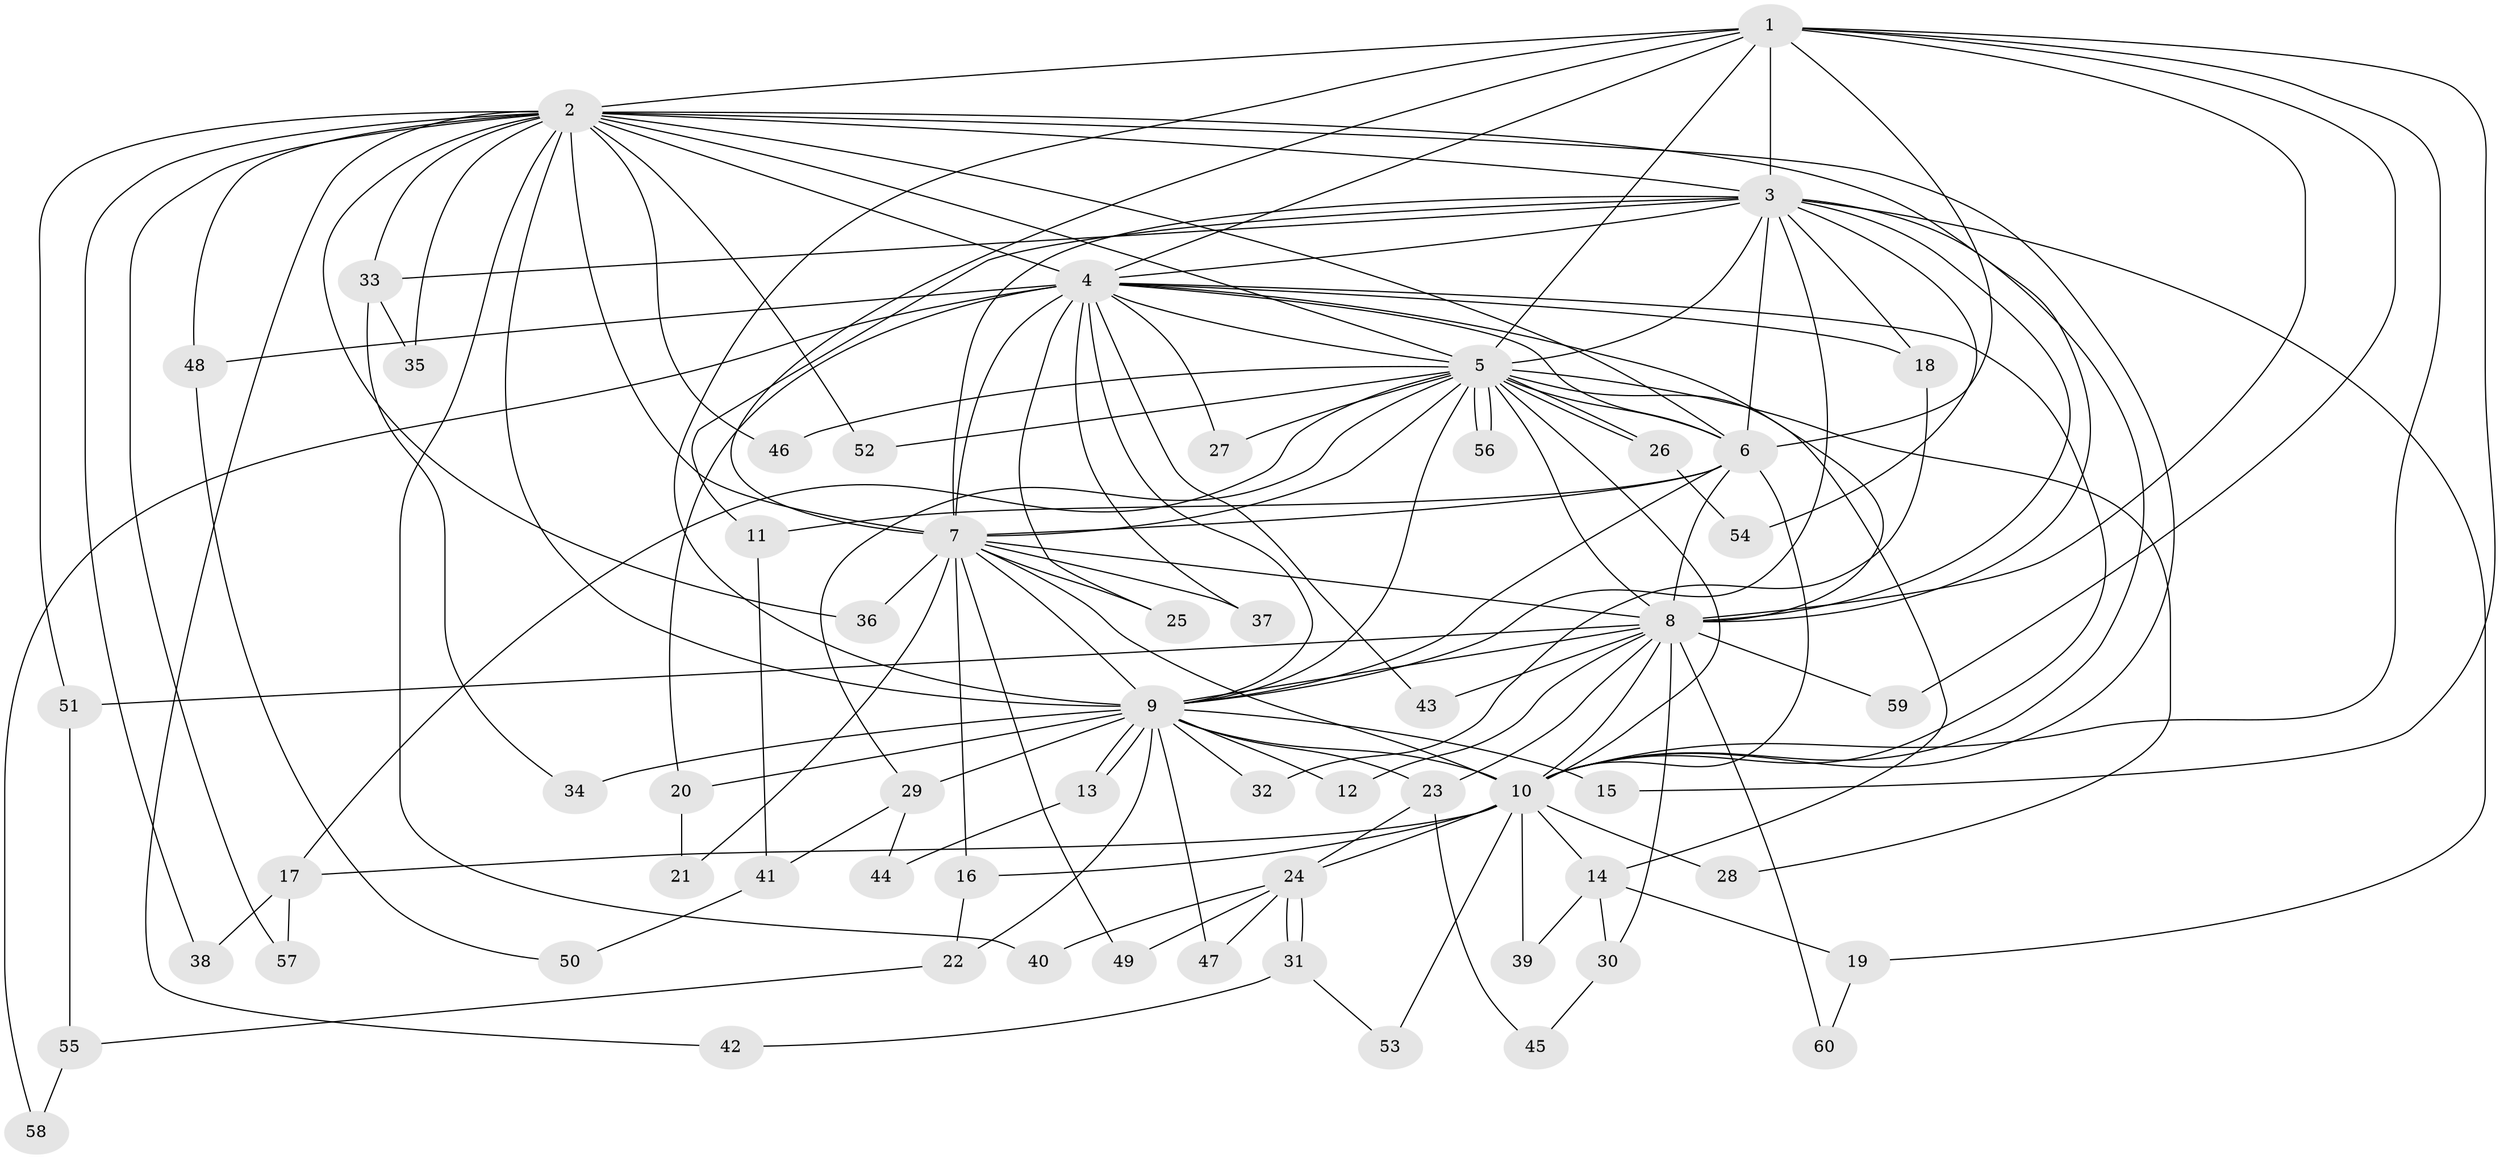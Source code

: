 // Generated by graph-tools (version 1.1) at 2025/01/03/09/25 03:01:25]
// undirected, 60 vertices, 145 edges
graph export_dot {
graph [start="1"]
  node [color=gray90,style=filled];
  1;
  2;
  3;
  4;
  5;
  6;
  7;
  8;
  9;
  10;
  11;
  12;
  13;
  14;
  15;
  16;
  17;
  18;
  19;
  20;
  21;
  22;
  23;
  24;
  25;
  26;
  27;
  28;
  29;
  30;
  31;
  32;
  33;
  34;
  35;
  36;
  37;
  38;
  39;
  40;
  41;
  42;
  43;
  44;
  45;
  46;
  47;
  48;
  49;
  50;
  51;
  52;
  53;
  54;
  55;
  56;
  57;
  58;
  59;
  60;
  1 -- 2;
  1 -- 3;
  1 -- 4;
  1 -- 5;
  1 -- 6;
  1 -- 7;
  1 -- 8;
  1 -- 9;
  1 -- 10;
  1 -- 15;
  1 -- 59;
  2 -- 3;
  2 -- 4;
  2 -- 5;
  2 -- 6;
  2 -- 7;
  2 -- 8;
  2 -- 9;
  2 -- 10;
  2 -- 33;
  2 -- 35;
  2 -- 36;
  2 -- 38;
  2 -- 40;
  2 -- 42;
  2 -- 46;
  2 -- 48;
  2 -- 51;
  2 -- 52;
  2 -- 57;
  3 -- 4;
  3 -- 5;
  3 -- 6;
  3 -- 7;
  3 -- 8;
  3 -- 9;
  3 -- 10;
  3 -- 11;
  3 -- 18;
  3 -- 19;
  3 -- 33;
  3 -- 54;
  4 -- 5;
  4 -- 6;
  4 -- 7;
  4 -- 8;
  4 -- 9;
  4 -- 10;
  4 -- 18;
  4 -- 20;
  4 -- 25;
  4 -- 27;
  4 -- 37;
  4 -- 43;
  4 -- 48;
  4 -- 58;
  5 -- 6;
  5 -- 7;
  5 -- 8;
  5 -- 9;
  5 -- 10;
  5 -- 14;
  5 -- 17;
  5 -- 26;
  5 -- 26;
  5 -- 27;
  5 -- 28;
  5 -- 29;
  5 -- 46;
  5 -- 52;
  5 -- 56;
  5 -- 56;
  6 -- 7;
  6 -- 8;
  6 -- 9;
  6 -- 10;
  6 -- 11;
  7 -- 8;
  7 -- 9;
  7 -- 10;
  7 -- 16;
  7 -- 21;
  7 -- 25;
  7 -- 36;
  7 -- 37;
  7 -- 49;
  8 -- 9;
  8 -- 10;
  8 -- 12;
  8 -- 23;
  8 -- 30;
  8 -- 43;
  8 -- 51;
  8 -- 59;
  8 -- 60;
  9 -- 10;
  9 -- 12;
  9 -- 13;
  9 -- 13;
  9 -- 15;
  9 -- 20;
  9 -- 22;
  9 -- 23;
  9 -- 29;
  9 -- 32;
  9 -- 34;
  9 -- 47;
  10 -- 14;
  10 -- 16;
  10 -- 17;
  10 -- 24;
  10 -- 28;
  10 -- 39;
  10 -- 53;
  11 -- 41;
  13 -- 44;
  14 -- 19;
  14 -- 30;
  14 -- 39;
  16 -- 22;
  17 -- 38;
  17 -- 57;
  18 -- 32;
  19 -- 60;
  20 -- 21;
  22 -- 55;
  23 -- 24;
  23 -- 45;
  24 -- 31;
  24 -- 31;
  24 -- 40;
  24 -- 47;
  24 -- 49;
  26 -- 54;
  29 -- 41;
  29 -- 44;
  30 -- 45;
  31 -- 42;
  31 -- 53;
  33 -- 34;
  33 -- 35;
  41 -- 50;
  48 -- 50;
  51 -- 55;
  55 -- 58;
}
